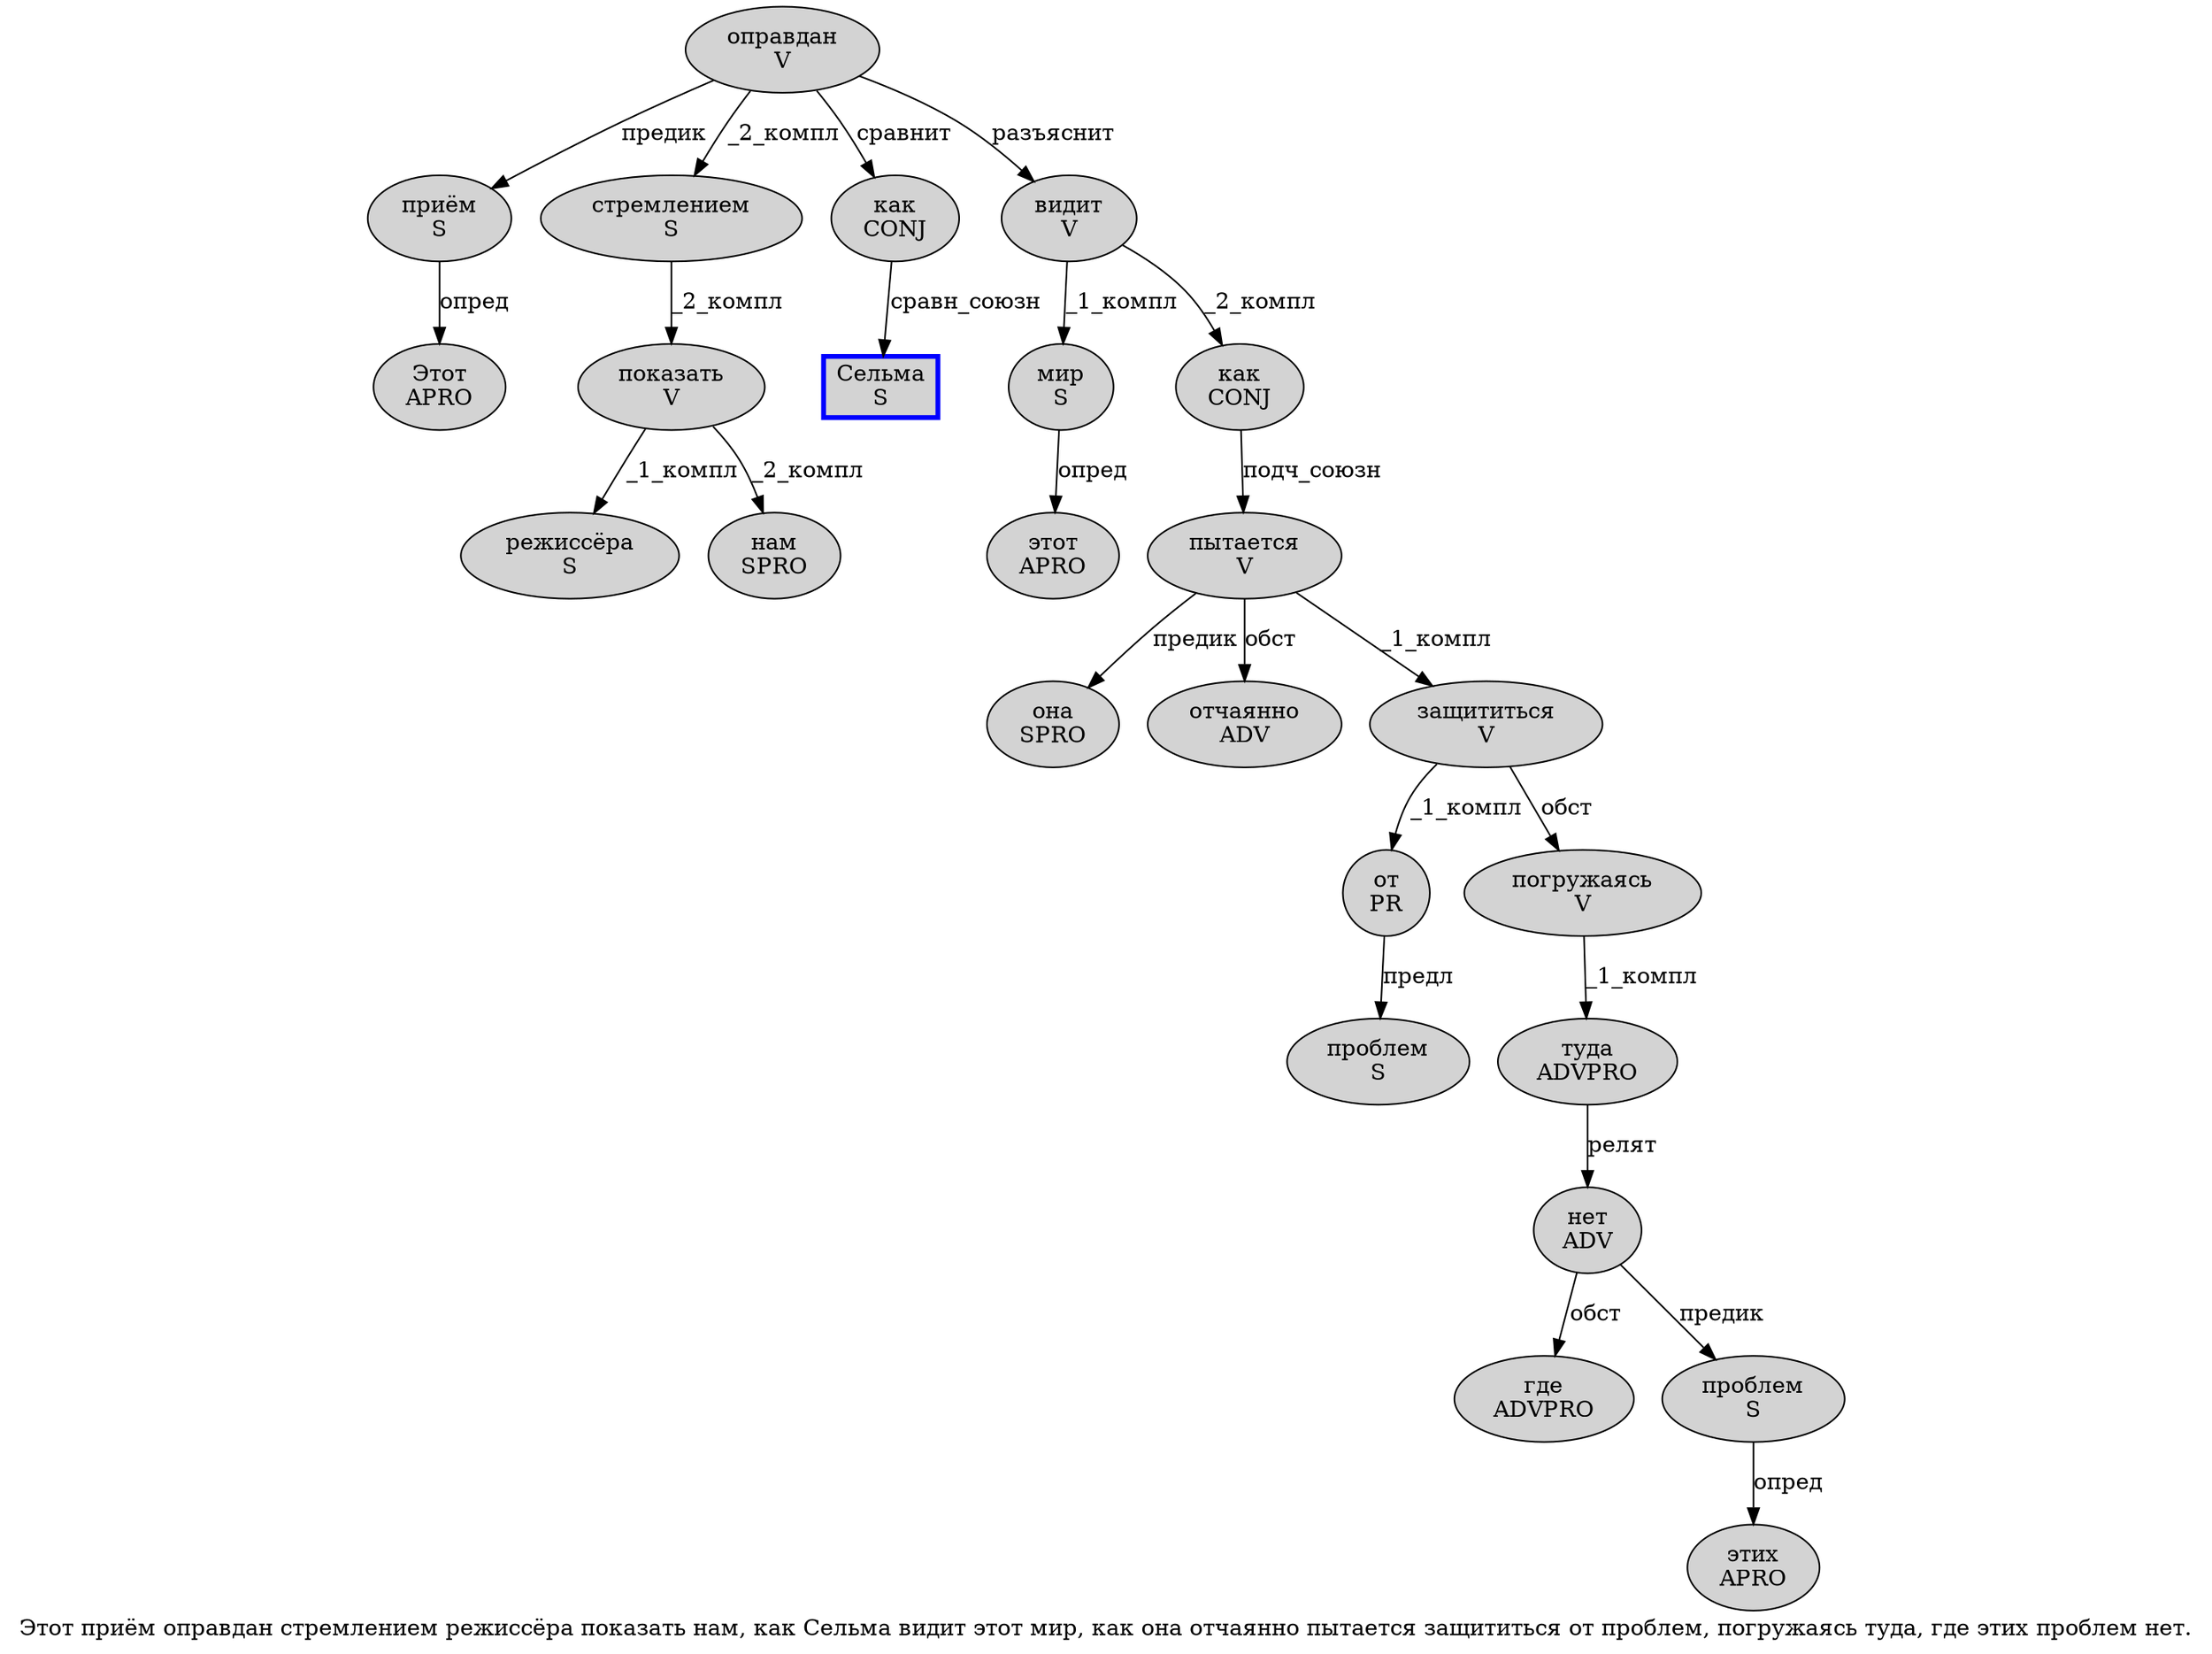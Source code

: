 digraph SENTENCE_254 {
	graph [label="Этот приём оправдан стремлением режиссёра показать нам, как Сельма видит этот мир, как она отчаянно пытается защититься от проблем, погружаясь туда, где этих проблем нет."]
	node [style=filled]
		0 [label="Этот
APRO" color="" fillcolor=lightgray penwidth=1 shape=ellipse]
		1 [label="приём
S" color="" fillcolor=lightgray penwidth=1 shape=ellipse]
		2 [label="оправдан
V" color="" fillcolor=lightgray penwidth=1 shape=ellipse]
		3 [label="стремлением
S" color="" fillcolor=lightgray penwidth=1 shape=ellipse]
		4 [label="режиссёра
S" color="" fillcolor=lightgray penwidth=1 shape=ellipse]
		5 [label="показать
V" color="" fillcolor=lightgray penwidth=1 shape=ellipse]
		6 [label="нам
SPRO" color="" fillcolor=lightgray penwidth=1 shape=ellipse]
		8 [label="как
CONJ" color="" fillcolor=lightgray penwidth=1 shape=ellipse]
		9 [label="Сельма
S" color=blue fillcolor=lightgray penwidth=3 shape=box]
		10 [label="видит
V" color="" fillcolor=lightgray penwidth=1 shape=ellipse]
		11 [label="этот
APRO" color="" fillcolor=lightgray penwidth=1 shape=ellipse]
		12 [label="мир
S" color="" fillcolor=lightgray penwidth=1 shape=ellipse]
		14 [label="как
CONJ" color="" fillcolor=lightgray penwidth=1 shape=ellipse]
		15 [label="она
SPRO" color="" fillcolor=lightgray penwidth=1 shape=ellipse]
		16 [label="отчаянно
ADV" color="" fillcolor=lightgray penwidth=1 shape=ellipse]
		17 [label="пытается
V" color="" fillcolor=lightgray penwidth=1 shape=ellipse]
		18 [label="защититься
V" color="" fillcolor=lightgray penwidth=1 shape=ellipse]
		19 [label="от
PR" color="" fillcolor=lightgray penwidth=1 shape=ellipse]
		20 [label="проблем
S" color="" fillcolor=lightgray penwidth=1 shape=ellipse]
		22 [label="погружаясь
V" color="" fillcolor=lightgray penwidth=1 shape=ellipse]
		23 [label="туда
ADVPRO" color="" fillcolor=lightgray penwidth=1 shape=ellipse]
		25 [label="где
ADVPRO" color="" fillcolor=lightgray penwidth=1 shape=ellipse]
		26 [label="этих
APRO" color="" fillcolor=lightgray penwidth=1 shape=ellipse]
		27 [label="проблем
S" color="" fillcolor=lightgray penwidth=1 shape=ellipse]
		28 [label="нет
ADV" color="" fillcolor=lightgray penwidth=1 shape=ellipse]
			12 -> 11 [label="опред"]
			28 -> 25 [label="обст"]
			28 -> 27 [label="предик"]
			2 -> 1 [label="предик"]
			2 -> 3 [label="_2_компл"]
			2 -> 8 [label="сравнит"]
			2 -> 10 [label="разъяснит"]
			23 -> 28 [label="релят"]
			27 -> 26 [label="опред"]
			18 -> 19 [label="_1_компл"]
			18 -> 22 [label="обст"]
			3 -> 5 [label="_2_компл"]
			5 -> 4 [label="_1_компл"]
			5 -> 6 [label="_2_компл"]
			19 -> 20 [label="предл"]
			14 -> 17 [label="подч_союзн"]
			10 -> 12 [label="_1_компл"]
			10 -> 14 [label="_2_компл"]
			8 -> 9 [label="сравн_союзн"]
			17 -> 15 [label="предик"]
			17 -> 16 [label="обст"]
			17 -> 18 [label="_1_компл"]
			22 -> 23 [label="_1_компл"]
			1 -> 0 [label="опред"]
}
